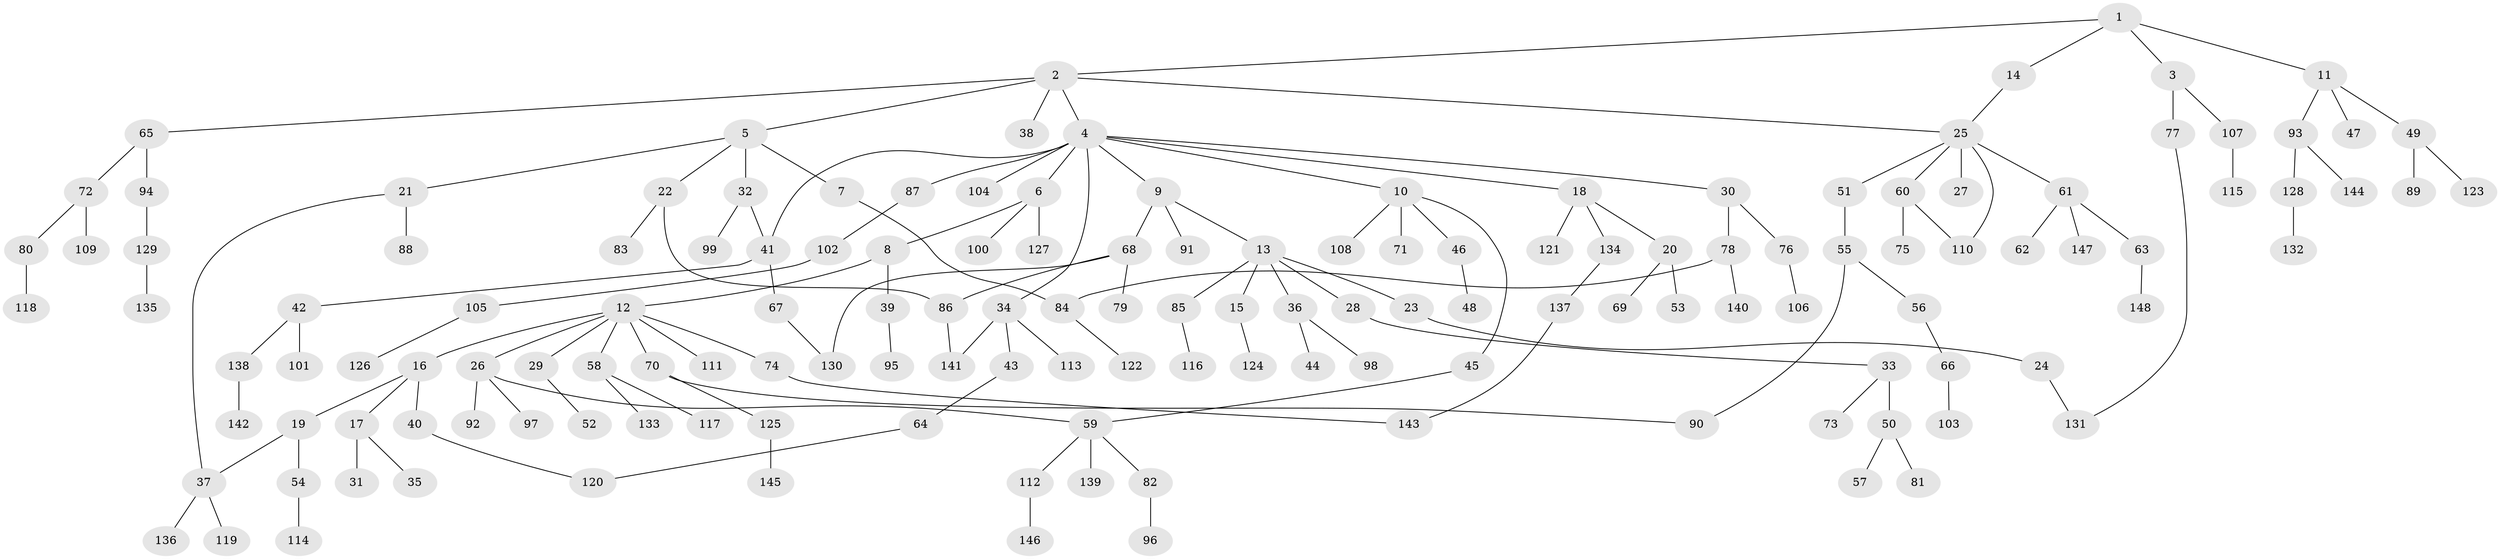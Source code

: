 // coarse degree distribution, {5: 0.05405405405405406, 10: 0.013513513513513514, 20: 0.013513513513513514, 4: 0.013513513513513514, 2: 0.33783783783783783, 3: 0.05405405405405406, 8: 0.013513513513513514, 1: 0.4864864864864865, 6: 0.013513513513513514}
// Generated by graph-tools (version 1.1) at 2025/16/03/04/25 18:16:51]
// undirected, 148 vertices, 160 edges
graph export_dot {
graph [start="1"]
  node [color=gray90,style=filled];
  1;
  2;
  3;
  4;
  5;
  6;
  7;
  8;
  9;
  10;
  11;
  12;
  13;
  14;
  15;
  16;
  17;
  18;
  19;
  20;
  21;
  22;
  23;
  24;
  25;
  26;
  27;
  28;
  29;
  30;
  31;
  32;
  33;
  34;
  35;
  36;
  37;
  38;
  39;
  40;
  41;
  42;
  43;
  44;
  45;
  46;
  47;
  48;
  49;
  50;
  51;
  52;
  53;
  54;
  55;
  56;
  57;
  58;
  59;
  60;
  61;
  62;
  63;
  64;
  65;
  66;
  67;
  68;
  69;
  70;
  71;
  72;
  73;
  74;
  75;
  76;
  77;
  78;
  79;
  80;
  81;
  82;
  83;
  84;
  85;
  86;
  87;
  88;
  89;
  90;
  91;
  92;
  93;
  94;
  95;
  96;
  97;
  98;
  99;
  100;
  101;
  102;
  103;
  104;
  105;
  106;
  107;
  108;
  109;
  110;
  111;
  112;
  113;
  114;
  115;
  116;
  117;
  118;
  119;
  120;
  121;
  122;
  123;
  124;
  125;
  126;
  127;
  128;
  129;
  130;
  131;
  132;
  133;
  134;
  135;
  136;
  137;
  138;
  139;
  140;
  141;
  142;
  143;
  144;
  145;
  146;
  147;
  148;
  1 -- 2;
  1 -- 3;
  1 -- 11;
  1 -- 14;
  2 -- 4;
  2 -- 5;
  2 -- 38;
  2 -- 65;
  2 -- 25;
  3 -- 77;
  3 -- 107;
  4 -- 6;
  4 -- 9;
  4 -- 10;
  4 -- 18;
  4 -- 30;
  4 -- 34;
  4 -- 87;
  4 -- 104;
  4 -- 41;
  5 -- 7;
  5 -- 21;
  5 -- 22;
  5 -- 32;
  6 -- 8;
  6 -- 100;
  6 -- 127;
  7 -- 84;
  8 -- 12;
  8 -- 39;
  9 -- 13;
  9 -- 68;
  9 -- 91;
  10 -- 45;
  10 -- 46;
  10 -- 71;
  10 -- 108;
  11 -- 47;
  11 -- 49;
  11 -- 93;
  12 -- 16;
  12 -- 26;
  12 -- 29;
  12 -- 58;
  12 -- 70;
  12 -- 74;
  12 -- 111;
  13 -- 15;
  13 -- 23;
  13 -- 28;
  13 -- 36;
  13 -- 85;
  14 -- 25;
  15 -- 124;
  16 -- 17;
  16 -- 19;
  16 -- 40;
  17 -- 31;
  17 -- 35;
  18 -- 20;
  18 -- 121;
  18 -- 134;
  19 -- 54;
  19 -- 37;
  20 -- 53;
  20 -- 69;
  21 -- 37;
  21 -- 88;
  22 -- 83;
  22 -- 86;
  23 -- 24;
  24 -- 131;
  25 -- 27;
  25 -- 51;
  25 -- 60;
  25 -- 61;
  25 -- 110;
  26 -- 92;
  26 -- 97;
  26 -- 59;
  28 -- 33;
  29 -- 52;
  30 -- 76;
  30 -- 78;
  32 -- 41;
  32 -- 99;
  33 -- 50;
  33 -- 73;
  34 -- 43;
  34 -- 113;
  34 -- 141;
  36 -- 44;
  36 -- 98;
  37 -- 119;
  37 -- 136;
  39 -- 95;
  40 -- 120;
  41 -- 42;
  41 -- 67;
  42 -- 101;
  42 -- 138;
  43 -- 64;
  45 -- 59;
  46 -- 48;
  49 -- 89;
  49 -- 123;
  50 -- 57;
  50 -- 81;
  51 -- 55;
  54 -- 114;
  55 -- 56;
  55 -- 90;
  56 -- 66;
  58 -- 117;
  58 -- 133;
  59 -- 82;
  59 -- 112;
  59 -- 139;
  60 -- 75;
  60 -- 110;
  61 -- 62;
  61 -- 63;
  61 -- 147;
  63 -- 148;
  64 -- 120;
  65 -- 72;
  65 -- 94;
  66 -- 103;
  67 -- 130;
  68 -- 79;
  68 -- 86;
  68 -- 130;
  70 -- 125;
  70 -- 90;
  72 -- 80;
  72 -- 109;
  74 -- 143;
  76 -- 106;
  77 -- 131;
  78 -- 84;
  78 -- 140;
  80 -- 118;
  82 -- 96;
  84 -- 122;
  85 -- 116;
  86 -- 141;
  87 -- 102;
  93 -- 128;
  93 -- 144;
  94 -- 129;
  102 -- 105;
  105 -- 126;
  107 -- 115;
  112 -- 146;
  125 -- 145;
  128 -- 132;
  129 -- 135;
  134 -- 137;
  137 -- 143;
  138 -- 142;
}
